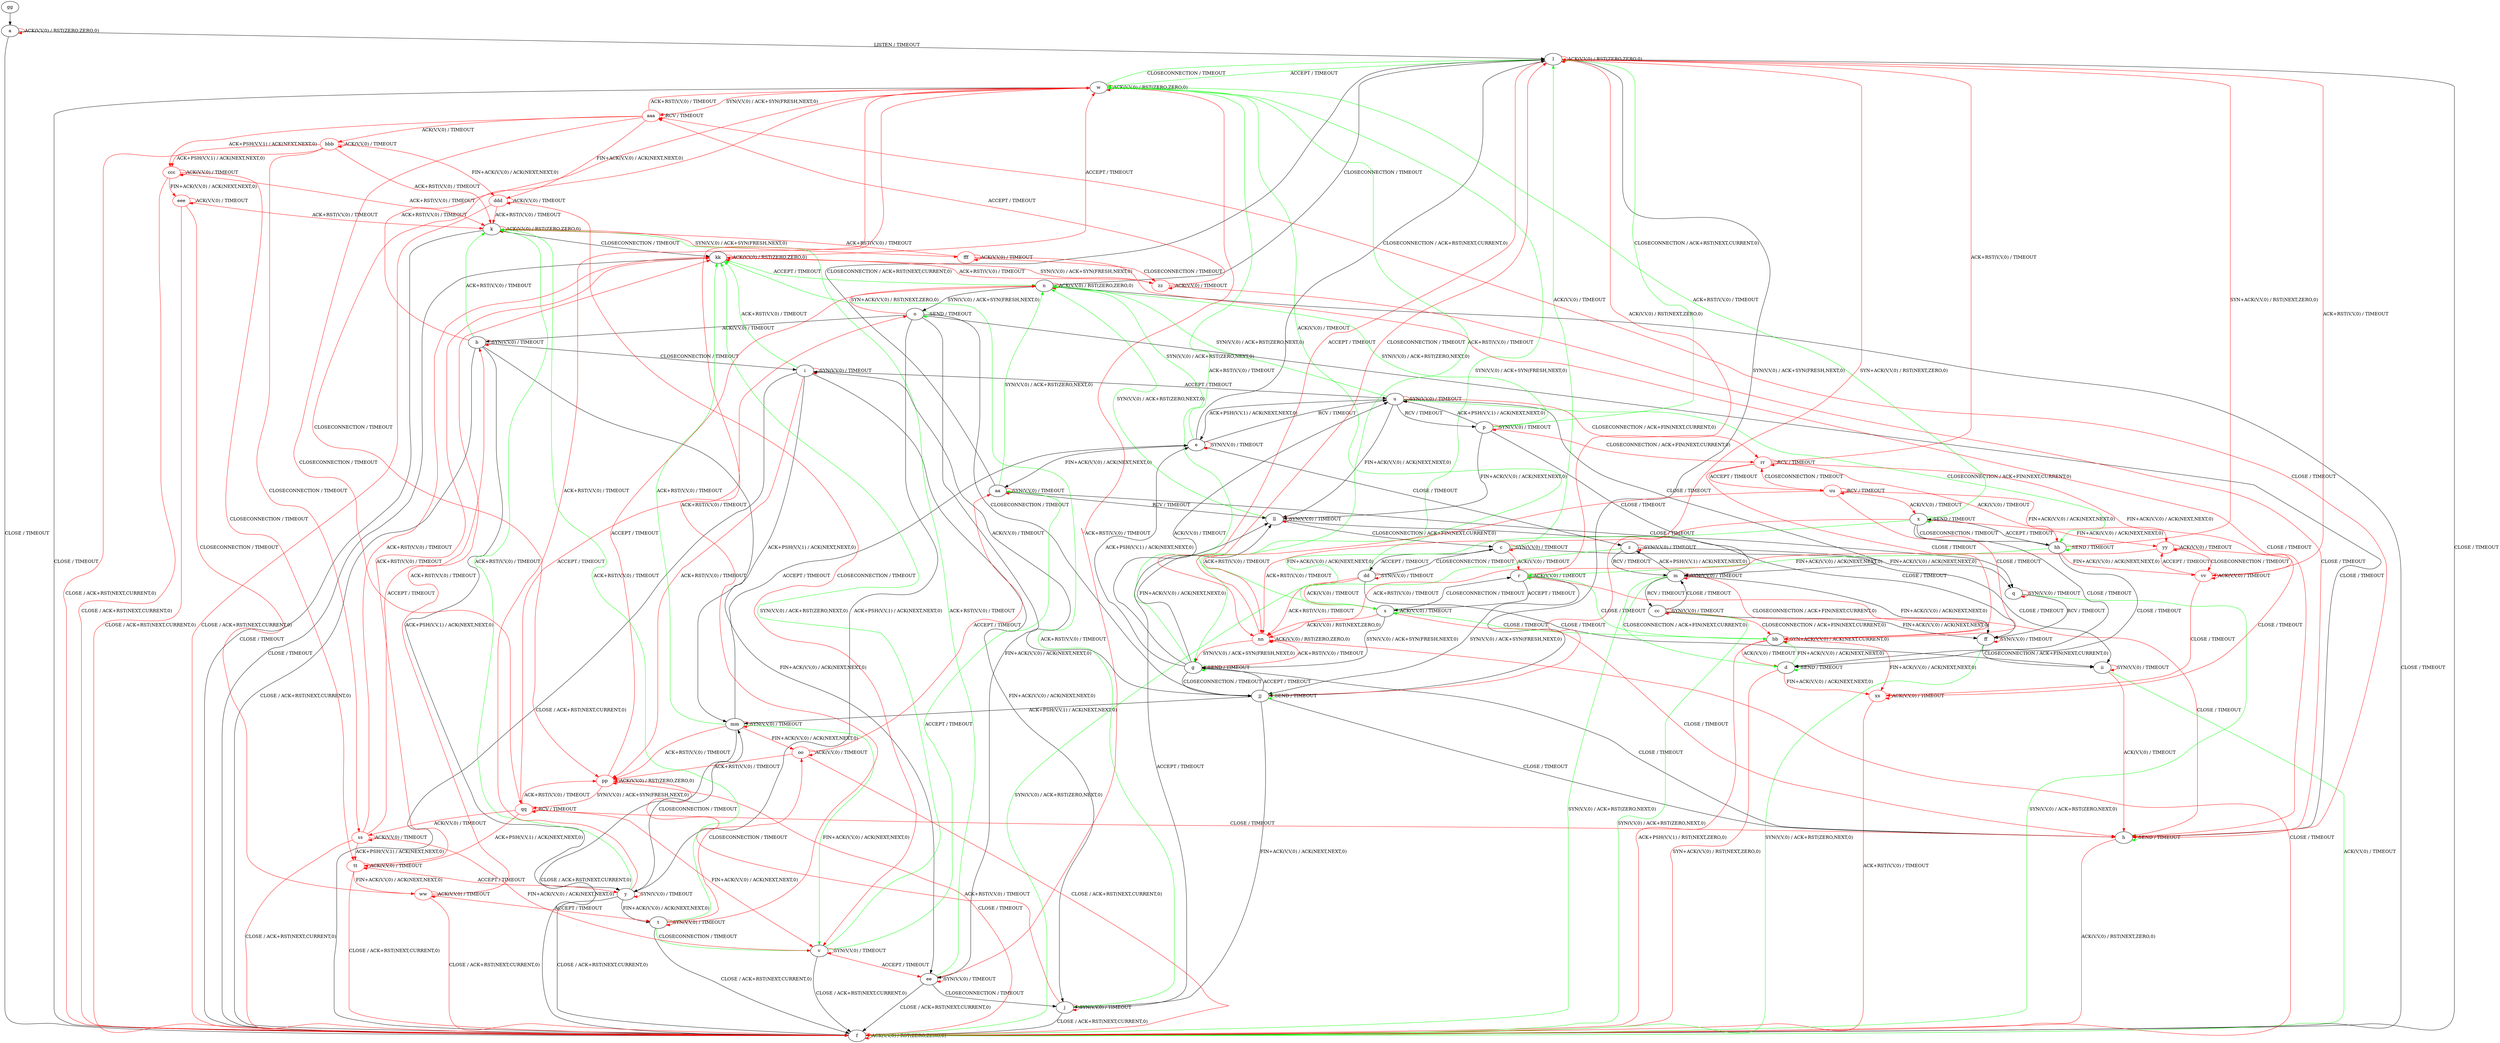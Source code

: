 digraph "" {
	graph ["Incoming time"=552.6307320594788,
		"Outgoing time"=556.6582653522491,
		Output="{'States': 58, 'Transitions': 871, 'Filename': '../results/tcp/TCP_Linux_Server-TCP_Windows8_Server-z3-3.dot'}",
		Reference="{'States': 58, 'Transitions': 685, 'Filename': '../subjects/tcp/TCP_Linux_Server.dot'}",
		Solver=z3,
		Updated="{'States': 39, 'Transitions': 495, 'Filename': '../subjects/tcp/TCP_Windows8_Server.dot'}",
		"f-measure"=0.5237288135593221,
		precision=0.6242424242424243,
		recall=0.4510948905109489
	];
	a -> a [key=0,
	color=red,
	label="ACK(V,V,0) / RST(ZERO,ZERO,0)"];
a -> f [key=0,
label="CLOSE / TIMEOUT"];
a -> l [key=0,
label="LISTEN / TIMEOUT"];
b -> b [key=0,
color=red,
label="SYN(V,V,0) / TIMEOUT"];
b -> f [key=0,
label="CLOSE / ACK+RST(NEXT,CURRENT,0)"];
b -> i [key=0,
label="CLOSECONNECTION / TIMEOUT"];
b -> k [key=0,
color=green,
label="ACK+RST(V,V,0) / TIMEOUT"];
b -> w [key=0,
color=red,
label="ACK+RST(V,V,0) / TIMEOUT"];
b -> y [key=0,
label="ACK+PSH(V,V,1) / ACK(NEXT,NEXT,0)"];
b -> ee [key=0,
label="FIN+ACK(V,V,0) / ACK(NEXT,NEXT,0)"];
c -> c [key=0,
color=red,
label="SYN(V,V,0) / TIMEOUT"];
c -> l [key=0,
color=green,
label="ACK(V,V,0) / TIMEOUT"];
c -> r [key=0,
color=red,
label="ACK(V,V,0) / TIMEOUT"];
c -> dd [key=0,
label="ACCEPT / TIMEOUT"];
c -> ii [key=0,
label="CLOSE / TIMEOUT"];
d -> d [key=0,
color=green,
label="SEND / TIMEOUT"];
d -> f [key=0,
color=red,
label="SYN+ACK(V,V,0) / RST(NEXT,ZERO,0)"];
d -> bb [key=0,
color=green,
label="FIN+ACK(V,V,0) / ACK(NEXT,NEXT,0)"];
xx [color=red];
d -> xx [key=0,
color=red,
label="FIN+ACK(V,V,0) / ACK(NEXT,NEXT,0)"];
e -> e [key=0,
color=red,
label="SYN(V,V,0) / TIMEOUT"];
e -> l [key=0,
label="CLOSECONNECTION / ACK+RST(NEXT,CURRENT,0)"];
e -> n [key=0,
color=green,
label="SYN(V,V,0) / ACK+RST(ZERO,NEXT,0)"];
e -> u [key=0,
label="RCV / TIMEOUT"];
e -> z [key=0,
label="CLOSE / TIMEOUT"];
e -> aa [key=0,
label="FIN+ACK(V,V,0) / ACK(NEXT,NEXT,0)"];
f -> f [key=0,
color=red,
label="ACK(V,V,0) / RST(ZERO,ZERO,0)"];
g -> e [key=0,
label="ACK+PSH(V,V,1) / ACK(NEXT,NEXT,0)"];
g -> g [key=0,
color=green,
label="SEND / TIMEOUT"];
g -> h [key=0,
label="CLOSE / TIMEOUT"];
g -> u [key=0,
label="ACK(V,V,0) / TIMEOUT"];
g -> w [key=0,
color=green,
label="ACK+RST(V,V,0) / TIMEOUT"];
g -> jj [key=0,
label="CLOSECONNECTION / TIMEOUT"];
g -> ll [key=0,
label="FIN+ACK(V,V,0) / ACK(NEXT,NEXT,0)"];
nn [color=red];
g -> nn [key=0,
color=red,
label="ACK+RST(V,V,0) / TIMEOUT"];
h -> f [key=0,
color=red,
label="ACK(V,V,0) / RST(NEXT,ZERO,0)"];
h -> h [key=0,
color=green,
label="SEND / TIMEOUT"];
i -> f [key=0,
label="CLOSE / ACK+RST(NEXT,CURRENT,0)"];
i -> i [key=0,
color=red,
label="SYN(V,V,0) / TIMEOUT"];
i -> j [key=0,
label="FIN+ACK(V,V,0) / ACK(NEXT,NEXT,0)"];
i -> u [key=0,
label="ACCEPT / TIMEOUT"];
i -> kk [key=0,
color=green,
label="ACK+RST(V,V,0) / TIMEOUT"];
i -> mm [key=0,
label="ACK+PSH(V,V,1) / ACK(NEXT,NEXT,0)"];
pp [color=red];
i -> pp [key=0,
color=red,
label="ACK+RST(V,V,0) / TIMEOUT"];
j -> f [key=0,
label="CLOSE / ACK+RST(NEXT,CURRENT,0)"];
j -> j [key=0,
color=red,
label="SYN(V,V,0) / TIMEOUT"];
j -> kk [key=0,
color=green,
label="ACK+RST(V,V,0) / TIMEOUT"];
j -> ll [key=0,
label="ACCEPT / TIMEOUT"];
j -> pp [key=0,
color=red,
label="ACK+RST(V,V,0) / TIMEOUT"];
k -> f [key=0,
label="CLOSE / TIMEOUT"];
k -> k [key=0,
color=red,
label="ACK(V,V,0) / RST(ZERO,ZERO,0)"];
k -> kk [key=0,
label="CLOSECONNECTION / TIMEOUT"];
fff [color=red];
k -> fff [key=0,
color=red,
label="SYN(V,V,0) / ACK+SYN(FRESH,NEXT,0)"];
l -> f [key=0,
label="CLOSE / TIMEOUT"];
l -> l [key=0,
color=red,
label="ACK(V,V,0) / RST(ZERO,ZERO,0)"];
l -> w [key=0,
color=green,
label="ACCEPT / TIMEOUT"];
l -> jj [key=0,
label="SYN(V,V,0) / ACK+SYN(FRESH,NEXT,0)"];
l -> nn [key=0,
color=red,
label="ACCEPT / TIMEOUT"];
m -> d [key=0,
color=green,
label="CLOSECONNECTION / ACK+FIN(NEXT,CURRENT,0)"];
m -> f [key=0,
color=green,
label="SYN(V,V,0) / ACK+RST(ZERO,NEXT,0)"];
m -> m [key=0,
color=red,
label="SYN(V,V,0) / TIMEOUT"];
m -> z [key=0,
label="ACK+PSH(V,V,1) / ACK(NEXT,NEXT,0)"];
m -> bb [key=0,
color=red,
label="CLOSECONNECTION / ACK+FIN(NEXT,CURRENT,0)"];
m -> cc [key=0,
label="RCV / TIMEOUT"];
m -> ff [key=0,
label="FIN+ACK(V,V,0) / ACK(NEXT,NEXT,0)"];
n -> f [key=0,
label="CLOSE / TIMEOUT"];
n -> l [key=0,
label="CLOSECONNECTION / TIMEOUT"];
n -> n [key=0,
color=red,
label="ACK(V,V,0) / RST(ZERO,ZERO,0)"];
n -> o [key=0,
label="SYN(V,V,0) / ACK+SYN(FRESH,NEXT,0)"];
o -> b [key=0,
label="ACK(V,V,0) / TIMEOUT"];
o -> h [key=0,
label="CLOSE / TIMEOUT"];
o -> n [key=0,
color=red,
label="SYN+ACK(V,V,0) / RST(NEXT,ZERO,0)"];
o -> o [key=0,
color=green,
label="SEND / TIMEOUT"];
o -> y [key=0,
label="ACK+PSH(V,V,1) / ACK(NEXT,NEXT,0)"];
o -> ee [key=0,
label="FIN+ACK(V,V,0) / ACK(NEXT,NEXT,0)"];
o -> jj [key=0,
label="CLOSECONNECTION / TIMEOUT"];
p -> l [key=0,
color=green,
label="CLOSECONNECTION / ACK+RST(NEXT,CURRENT,0)"];
p -> m [key=0,
label="CLOSE / TIMEOUT"];
p -> n [key=0,
color=green,
label="SYN(V,V,0) / ACK+RST(ZERO,NEXT,0)"];
p -> p [key=0,
color=red,
label="SYN(V,V,0) / TIMEOUT"];
p -> u [key=0,
label="ACK+PSH(V,V,1) / ACK(NEXT,NEXT,0)"];
p -> ll [key=0,
label="FIN+ACK(V,V,0) / ACK(NEXT,NEXT,0)"];
rr [color=red];
p -> rr [key=0,
color=red,
label="CLOSECONNECTION / ACK+FIN(NEXT,CURRENT,0)"];
q -> f [key=0,
color=green,
label="SYN(V,V,0) / ACK+RST(ZERO,NEXT,0)"];
q -> q [key=0,
color=red,
label="SYN(V,V,0) / TIMEOUT"];
q -> ff [key=0,
label="RCV / TIMEOUT"];
r -> h [key=0,
color=red,
label="CLOSE / TIMEOUT"];
r -> l [key=0,
color=red,
label="ACK(V,V,0) / RST(NEXT,ZERO,0)"];
r -> r [key=0,
color=green,
label="ACK(V,V,0) / TIMEOUT"];
r -> s [key=0,
label="ACCEPT / TIMEOUT"];
r -> bb [key=0,
color=green,
label="CLOSE / TIMEOUT"];
r -> jj [key=0,
label="SYN(V,V,0) / ACK+SYN(FRESH,NEXT,0)"];
s -> g [key=0,
label="SYN(V,V,0) / ACK+SYN(FRESH,NEXT,0)"];
s -> h [key=0,
color=red,
label="CLOSE / TIMEOUT"];
s -> r [key=0,
label="CLOSECONNECTION / TIMEOUT"];
s -> s [key=0,
color=green,
label="ACK(V,V,0) / TIMEOUT"];
s -> w [key=0,
color=green,
label="ACK+RST(V,V,0) / TIMEOUT"];
s -> bb [key=0,
color=green,
label="CLOSE / TIMEOUT"];
s -> nn [key=0,
color=red,
label="ACK(V,V,0) / RST(NEXT,ZERO,0)"];
t -> f [key=0,
label="CLOSE / ACK+RST(NEXT,CURRENT,0)"];
t -> k [key=0,
color=green,
label="ACK+RST(V,V,0) / TIMEOUT"];
t -> t [key=0,
color=red,
label="SYN(V,V,0) / TIMEOUT"];
t -> v [key=0,
color=green,
label="CLOSECONNECTION / TIMEOUT"];
t -> w [key=0,
color=red,
label="ACK+RST(V,V,0) / TIMEOUT"];
oo [color=red];
t -> oo [key=0,
color=red,
label="CLOSECONNECTION / TIMEOUT"];
u -> e [key=0,
label="ACK+PSH(V,V,1) / ACK(NEXT,NEXT,0)"];
u -> m [key=0,
label="CLOSE / TIMEOUT"];
u -> n [key=0,
color=green,
label="SYN(V,V,0) / ACK+RST(ZERO,NEXT,0)"];
u -> p [key=0,
label="RCV / TIMEOUT"];
u -> u [key=0,
color=red,
label="SYN(V,V,0) / TIMEOUT"];
u -> hh [key=0,
color=green,
label="CLOSECONNECTION / ACK+FIN(NEXT,CURRENT,0)"];
u -> ll [key=0,
label="FIN+ACK(V,V,0) / ACK(NEXT,NEXT,0)"];
u -> rr [key=0,
color=red,
label="CLOSECONNECTION / ACK+FIN(NEXT,CURRENT,0)"];
v -> f [key=0,
label="CLOSE / ACK+RST(NEXT,CURRENT,0)"];
v -> v [key=0,
color=red,
label="SYN(V,V,0) / TIMEOUT"];
v -> aa [key=0,
color=green,
label="ACCEPT / TIMEOUT"];
v -> ee [key=0,
color=red,
label="ACCEPT / TIMEOUT"];
v -> kk [key=0,
color=green,
label="SYN(V,V,0) / ACK+RST(ZERO,NEXT,0)"];
w -> f [key=0,
label="CLOSE / TIMEOUT"];
w -> g [key=0,
color=green,
label="SYN(V,V,0) / ACK+SYN(FRESH,NEXT,0)"];
w -> l [key=0,
color=green,
label="CLOSECONNECTION / TIMEOUT"];
w -> w [key=0,
color=red,
label="ACK(V,V,0) / RST(ZERO,ZERO,0)"];
w -> pp [key=0,
color=red,
label="CLOSECONNECTION / TIMEOUT"];
aaa [color=red];
w -> aaa [key=0,
color=red,
label="SYN(V,V,0) / ACK+SYN(FRESH,NEXT,0)"];
x -> d [key=0,
label="CLOSE / TIMEOUT"];
x -> s [key=0,
color=green,
label="FIN+ACK(V,V,0) / ACK(NEXT,NEXT,0)"];
x -> w [key=0,
color=green,
label="ACK+RST(V,V,0) / TIMEOUT"];
x -> x [key=0,
color=green,
label="SEND / TIMEOUT"];
x -> hh [key=0,
label="CLOSECONNECTION / TIMEOUT"];
x -> nn [key=0,
color=red,
label="ACK+RST(V,V,0) / TIMEOUT"];
yy [color=red];
x -> yy [key=0,
color=red,
label="FIN+ACK(V,V,0) / ACK(NEXT,NEXT,0)"];
y -> f [key=0,
label="CLOSE / ACK+RST(NEXT,CURRENT,0)"];
y -> k [key=0,
color=green,
label="ACK+RST(V,V,0) / TIMEOUT"];
y -> t [key=0,
label="FIN+ACK(V,V,0) / ACK(NEXT,NEXT,0)"];
y -> w [key=0,
color=red,
label="ACK+RST(V,V,0) / TIMEOUT"];
y -> y [key=0,
color=red,
label="SYN(V,V,0) / TIMEOUT"];
y -> mm [key=0,
label="CLOSECONNECTION / TIMEOUT"];
z -> f [key=0,
color=green,
label="SYN(V,V,0) / ACK+RST(ZERO,NEXT,0)"];
z -> m [key=0,
label="RCV / TIMEOUT"];
z -> q [key=0,
label="FIN+ACK(V,V,0) / ACK(NEXT,NEXT,0)"];
z -> z [key=0,
color=red,
label="SYN(V,V,0) / TIMEOUT"];
aa -> l [key=0,
label="CLOSECONNECTION / ACK+RST(NEXT,CURRENT,0)"];
aa -> n [key=0,
color=green,
label="SYN(V,V,0) / ACK+RST(ZERO,NEXT,0)"];
aa -> q [key=0,
label="CLOSE / TIMEOUT"];
aa -> aa [key=0,
color=red,
label="SYN(V,V,0) / TIMEOUT"];
aa -> ll [key=0,
label="RCV / TIMEOUT"];
bb -> d [key=0,
color=red,
label="ACK(V,V,0) / TIMEOUT"];
bb -> f [key=0,
color=red,
label="ACK+PSH(V,V,1) / RST(NEXT,ZERO,0)"];
bb -> bb [key=0,
color=red,
label="SYN+ACK(V,V,0) / ACK(NEXT,CURRENT,0)"];
bb -> xx [key=0,
color=red,
label="FIN+ACK(V,V,0) / ACK(NEXT,NEXT,0)"];
cc -> f [key=0,
color=green,
label="SYN(V,V,0) / ACK+RST(ZERO,NEXT,0)"];
cc -> m [key=0,
label="CLOSE / TIMEOUT"];
cc -> bb [key=0,
color=red,
label="CLOSECONNECTION / ACK+FIN(NEXT,CURRENT,0)"];
cc -> cc [key=0,
color=red,
label="SYN(V,V,0) / TIMEOUT"];
cc -> ff [key=0,
label="FIN+ACK(V,V,0) / ACK(NEXT,NEXT,0)"];
dd -> c [key=0,
label="CLOSECONNECTION / TIMEOUT"];
dd -> s [key=0,
color=red,
label="ACK(V,V,0) / TIMEOUT"];
dd -> w [key=0,
color=green,
label="ACK(V,V,0) / TIMEOUT"];
dd -> dd [key=0,
color=red,
label="SYN(V,V,0) / TIMEOUT"];
dd -> ii [key=0,
label="CLOSE / TIMEOUT"];
dd -> nn [key=0,
color=red,
label="ACK+RST(V,V,0) / TIMEOUT"];
ee -> f [key=0,
label="CLOSE / ACK+RST(NEXT,CURRENT,0)"];
ee -> j [key=0,
label="CLOSECONNECTION / TIMEOUT"];
ee -> k [key=0,
color=green,
label="ACK+RST(V,V,0) / TIMEOUT"];
ee -> w [key=0,
color=red,
label="ACK+RST(V,V,0) / TIMEOUT"];
ee -> ee [key=0,
color=red,
label="SYN(V,V,0) / TIMEOUT"];
ff -> f [key=0,
color=green,
label="SYN(V,V,0) / ACK+RST(ZERO,NEXT,0)"];
ff -> ff [key=0,
color=red,
label="SYN(V,V,0) / TIMEOUT"];
ff -> ii [key=0,
label="CLOSECONNECTION / ACK+FIN(NEXT,CURRENT,0)"];
gg -> a [key=0];
hh -> d [key=0,
label="CLOSE / TIMEOUT"];
hh -> l [key=0,
color=red,
label="SYN+ACK(V,V,0) / RST(NEXT,ZERO,0)"];
hh -> r [key=0,
color=green,
label="FIN+ACK(V,V,0) / ACK(NEXT,NEXT,0)"];
hh -> x [key=0,
label="ACCEPT / TIMEOUT"];
hh -> hh [key=0,
color=green,
label="SEND / TIMEOUT"];
vv [color=red];
hh -> vv [key=0,
color=red,
label="FIN+ACK(V,V,0) / ACK(NEXT,NEXT,0)"];
ii -> f [key=0,
color=green,
label="ACK(V,V,0) / TIMEOUT"];
ii -> h [key=0,
color=red,
label="ACK(V,V,0) / TIMEOUT"];
ii -> ii [key=0,
color=red,
label="SYN(V,V,0) / TIMEOUT"];
jj -> g [key=0,
label="ACCEPT / TIMEOUT"];
jj -> h [key=0,
label="CLOSE / TIMEOUT"];
jj -> i [key=0,
label="ACK(V,V,0) / TIMEOUT"];
jj -> j [key=0,
label="FIN+ACK(V,V,0) / ACK(NEXT,NEXT,0)"];
jj -> l [key=0,
color=red,
label="SYN+ACK(V,V,0) / RST(NEXT,ZERO,0)"];
jj -> jj [key=0,
color=green,
label="SEND / TIMEOUT"];
jj -> mm [key=0,
label="ACK+PSH(V,V,1) / ACK(NEXT,NEXT,0)"];
kk -> f [key=0,
label="CLOSE / TIMEOUT"];
kk -> n [key=0,
color=green,
label="ACCEPT / TIMEOUT"];
kk -> w [key=0,
color=red,
label="ACCEPT / TIMEOUT"];
kk -> kk [key=0,
color=red,
label="ACK(V,V,0) / RST(ZERO,ZERO,0)"];
zz [color=red];
kk -> zz [key=0,
color=red,
label="SYN(V,V,0) / ACK+SYN(FRESH,NEXT,0)"];
ll -> c [key=0,
label="CLOSECONNECTION / ACK+FIN(NEXT,CURRENT,0)"];
ll -> n [key=0,
color=green,
label="SYN(V,V,0) / ACK+RST(ZERO,NEXT,0)"];
ll -> ff [key=0,
label="CLOSE / TIMEOUT"];
ll -> ll [key=0,
color=red,
label="SYN(V,V,0) / TIMEOUT"];
mm -> e [key=0,
label="ACCEPT / TIMEOUT"];
mm -> f [key=0,
label="CLOSE / ACK+RST(NEXT,CURRENT,0)"];
mm -> v [key=0,
color=green,
label="FIN+ACK(V,V,0) / ACK(NEXT,NEXT,0)"];
mm -> kk [key=0,
color=green,
label="ACK+RST(V,V,0) / TIMEOUT"];
mm -> mm [key=0,
color=red,
label="SYN(V,V,0) / TIMEOUT"];
mm -> oo [key=0,
color=red,
label="FIN+ACK(V,V,0) / ACK(NEXT,NEXT,0)"];
mm -> pp [key=0,
color=red,
label="ACK+RST(V,V,0) / TIMEOUT"];
nn -> f [key=0,
color=red,
label="CLOSE / TIMEOUT"];
nn -> g [key=0,
color=red,
label="SYN(V,V,0) / ACK+SYN(FRESH,NEXT,0)"];
nn -> l [key=0,
color=red,
label="CLOSECONNECTION / TIMEOUT"];
nn -> nn [key=0,
color=red,
label="ACK(V,V,0) / RST(ZERO,ZERO,0)"];
oo -> f [key=0,
color=red,
label="CLOSE / ACK+RST(NEXT,CURRENT,0)"];
oo -> aa [key=0,
color=red,
label="ACCEPT / TIMEOUT"];
oo -> oo [key=0,
color=red,
label="ACK(V,V,0) / TIMEOUT"];
oo -> pp [key=0,
color=red,
label="ACK+RST(V,V,0) / TIMEOUT"];
pp -> f [key=0,
color=red,
label="CLOSE / TIMEOUT"];
pp -> n [key=0,
color=red,
label="ACCEPT / TIMEOUT"];
pp -> pp [key=0,
color=red,
label="ACK(V,V,0) / RST(ZERO,ZERO,0)"];
qq [color=red];
pp -> qq [key=0,
color=red,
label="SYN(V,V,0) / ACK+SYN(FRESH,NEXT,0)"];
qq -> h [key=0,
color=red,
label="CLOSE / TIMEOUT"];
qq -> o [key=0,
color=red,
label="ACCEPT / TIMEOUT"];
qq -> v [key=0,
color=red,
label="FIN+ACK(V,V,0) / ACK(NEXT,NEXT,0)"];
qq -> pp [key=0,
color=red,
label="ACK+RST(V,V,0) / TIMEOUT"];
qq -> qq [key=0,
color=red,
label="RCV / TIMEOUT"];
ss [color=red];
qq -> ss [key=0,
color=red,
label="ACK(V,V,0) / TIMEOUT"];
tt [color=red];
qq -> tt [key=0,
color=red,
label="ACK+PSH(V,V,1) / ACK(NEXT,NEXT,0)"];
rr -> l [key=0,
color=red,
label="ACK+RST(V,V,0) / TIMEOUT"];
rr -> bb [key=0,
color=red,
label="CLOSE / TIMEOUT"];
rr -> hh [key=0,
color=red,
label="ACK(V,V,0) / TIMEOUT"];
rr -> rr [key=0,
color=red,
label="RCV / TIMEOUT"];
uu [color=red];
rr -> uu [key=0,
color=red,
label="ACCEPT / TIMEOUT"];
rr -> vv [key=0,
color=red,
label="FIN+ACK(V,V,0) / ACK(NEXT,NEXT,0)"];
ss -> b [key=0,
color=red,
label="ACCEPT / TIMEOUT"];
ss -> f [key=0,
color=red,
label="CLOSE / ACK+RST(NEXT,CURRENT,0)"];
ss -> v [key=0,
color=red,
label="FIN+ACK(V,V,0) / ACK(NEXT,NEXT,0)"];
ss -> kk [key=0,
color=red,
label="ACK+RST(V,V,0) / TIMEOUT"];
ss -> ss [key=0,
color=red,
label="ACK(V,V,0) / TIMEOUT"];
ss -> tt [key=0,
color=red,
label="ACK+PSH(V,V,1) / ACK(NEXT,NEXT,0)"];
tt -> f [key=0,
color=red,
label="CLOSE / ACK+RST(NEXT,CURRENT,0)"];
tt -> y [key=0,
color=red,
label="ACCEPT / TIMEOUT"];
tt -> kk [key=0,
color=red,
label="ACK+RST(V,V,0) / TIMEOUT"];
tt -> tt [key=0,
color=red,
label="ACK(V,V,0) / TIMEOUT"];
ww [color=red];
tt -> ww [key=0,
color=red,
label="FIN+ACK(V,V,0) / ACK(NEXT,NEXT,0)"];
uu -> x [key=0,
color=red,
label="ACK(V,V,0) / TIMEOUT"];
uu -> bb [key=0,
color=red,
label="CLOSE / TIMEOUT"];
uu -> nn [key=0,
color=red,
label="ACK+RST(V,V,0) / TIMEOUT"];
uu -> rr [key=0,
color=red,
label="CLOSECONNECTION / TIMEOUT"];
uu -> uu [key=0,
color=red,
label="RCV / TIMEOUT"];
uu -> yy [key=0,
color=red,
label="FIN+ACK(V,V,0) / ACK(NEXT,NEXT,0)"];
vv -> l [key=0,
color=red,
label="ACK+RST(V,V,0) / TIMEOUT"];
vv -> vv [key=0,
color=red,
label="ACK(V,V,0) / TIMEOUT"];
vv -> xx [key=0,
color=red,
label="CLOSE / TIMEOUT"];
vv -> yy [key=0,
color=red,
label="ACCEPT / TIMEOUT"];
ww -> f [key=0,
color=red,
label="CLOSE / ACK+RST(NEXT,CURRENT,0)"];
ww -> t [key=0,
color=red,
label="ACCEPT / TIMEOUT"];
ww -> kk [key=0,
color=red,
label="ACK+RST(V,V,0) / TIMEOUT"];
ww -> ww [key=0,
color=red,
label="ACK(V,V,0) / TIMEOUT"];
xx -> f [key=0,
color=red,
label="ACK+RST(V,V,0) / TIMEOUT"];
xx -> xx [key=0,
color=red,
label="ACK(V,V,0) / TIMEOUT"];
yy -> nn [key=0,
color=red,
label="ACK+RST(V,V,0) / TIMEOUT"];
yy -> vv [key=0,
color=red,
label="CLOSECONNECTION / TIMEOUT"];
yy -> xx [key=0,
color=red,
label="CLOSE / TIMEOUT"];
yy -> yy [key=0,
color=red,
label="ACK(V,V,0) / TIMEOUT"];
zz -> h [key=0,
color=red,
label="CLOSE / TIMEOUT"];
zz -> kk [key=0,
color=red,
label="ACK+RST(V,V,0) / TIMEOUT"];
zz -> zz [key=0,
color=red,
label="ACK(V,V,0) / TIMEOUT"];
zz -> aaa [key=0,
color=red,
label="ACCEPT / TIMEOUT"];
aaa -> h [key=0,
color=red,
label="CLOSE / TIMEOUT"];
aaa -> w [key=0,
color=red,
label="ACK+RST(V,V,0) / TIMEOUT"];
aaa -> qq [key=0,
color=red,
label="CLOSECONNECTION / TIMEOUT"];
aaa -> aaa [key=0,
color=red,
label="RCV / TIMEOUT"];
bbb [color=red];
aaa -> bbb [key=0,
color=red,
label="ACK(V,V,0) / TIMEOUT"];
ccc [color=red];
aaa -> ccc [key=0,
color=red,
label="ACK+PSH(V,V,1) / ACK(NEXT,NEXT,0)"];
ddd [color=red];
aaa -> ddd [key=0,
color=red,
label="FIN+ACK(V,V,0) / ACK(NEXT,NEXT,0)"];
bbb -> f [key=0,
color=red,
label="CLOSE / ACK+RST(NEXT,CURRENT,0)"];
bbb -> k [key=0,
color=red,
label="ACK+RST(V,V,0) / TIMEOUT"];
bbb -> ss [key=0,
color=red,
label="CLOSECONNECTION / TIMEOUT"];
bbb -> bbb [key=0,
color=red,
label="ACK(V,V,0) / TIMEOUT"];
bbb -> ccc [key=0,
color=red,
label="ACK+PSH(V,V,1) / ACK(NEXT,NEXT,0)"];
bbb -> ddd [key=0,
color=red,
label="FIN+ACK(V,V,0) / ACK(NEXT,NEXT,0)"];
ccc -> f [key=0,
color=red,
label="CLOSE / ACK+RST(NEXT,CURRENT,0)"];
ccc -> k [key=0,
color=red,
label="ACK+RST(V,V,0) / TIMEOUT"];
ccc -> tt [key=0,
color=red,
label="CLOSECONNECTION / TIMEOUT"];
ccc -> ccc [key=0,
color=red,
label="ACK(V,V,0) / TIMEOUT"];
eee [color=red];
ccc -> eee [key=0,
color=red,
label="FIN+ACK(V,V,0) / ACK(NEXT,NEXT,0)"];
ddd -> f [key=0,
color=red,
label="CLOSE / ACK+RST(NEXT,CURRENT,0)"];
ddd -> k [key=0,
color=red,
label="ACK+RST(V,V,0) / TIMEOUT"];
ddd -> v [key=0,
color=red,
label="CLOSECONNECTION / TIMEOUT"];
ddd -> ddd [key=0,
color=red,
label="ACK(V,V,0) / TIMEOUT"];
eee -> f [key=0,
color=red,
label="CLOSE / ACK+RST(NEXT,CURRENT,0)"];
eee -> k [key=0,
color=red,
label="ACK+RST(V,V,0) / TIMEOUT"];
eee -> ww [key=0,
color=red,
label="CLOSECONNECTION / TIMEOUT"];
eee -> eee [key=0,
color=red,
label="ACK(V,V,0) / TIMEOUT"];
fff -> h [key=0,
color=red,
label="CLOSE / TIMEOUT"];
fff -> k [key=0,
color=red,
label="ACK+RST(V,V,0) / TIMEOUT"];
fff -> zz [key=0,
color=red,
label="CLOSECONNECTION / TIMEOUT"];
fff -> fff [key=0,
color=red,
label="ACK(V,V,0) / TIMEOUT"];
}
